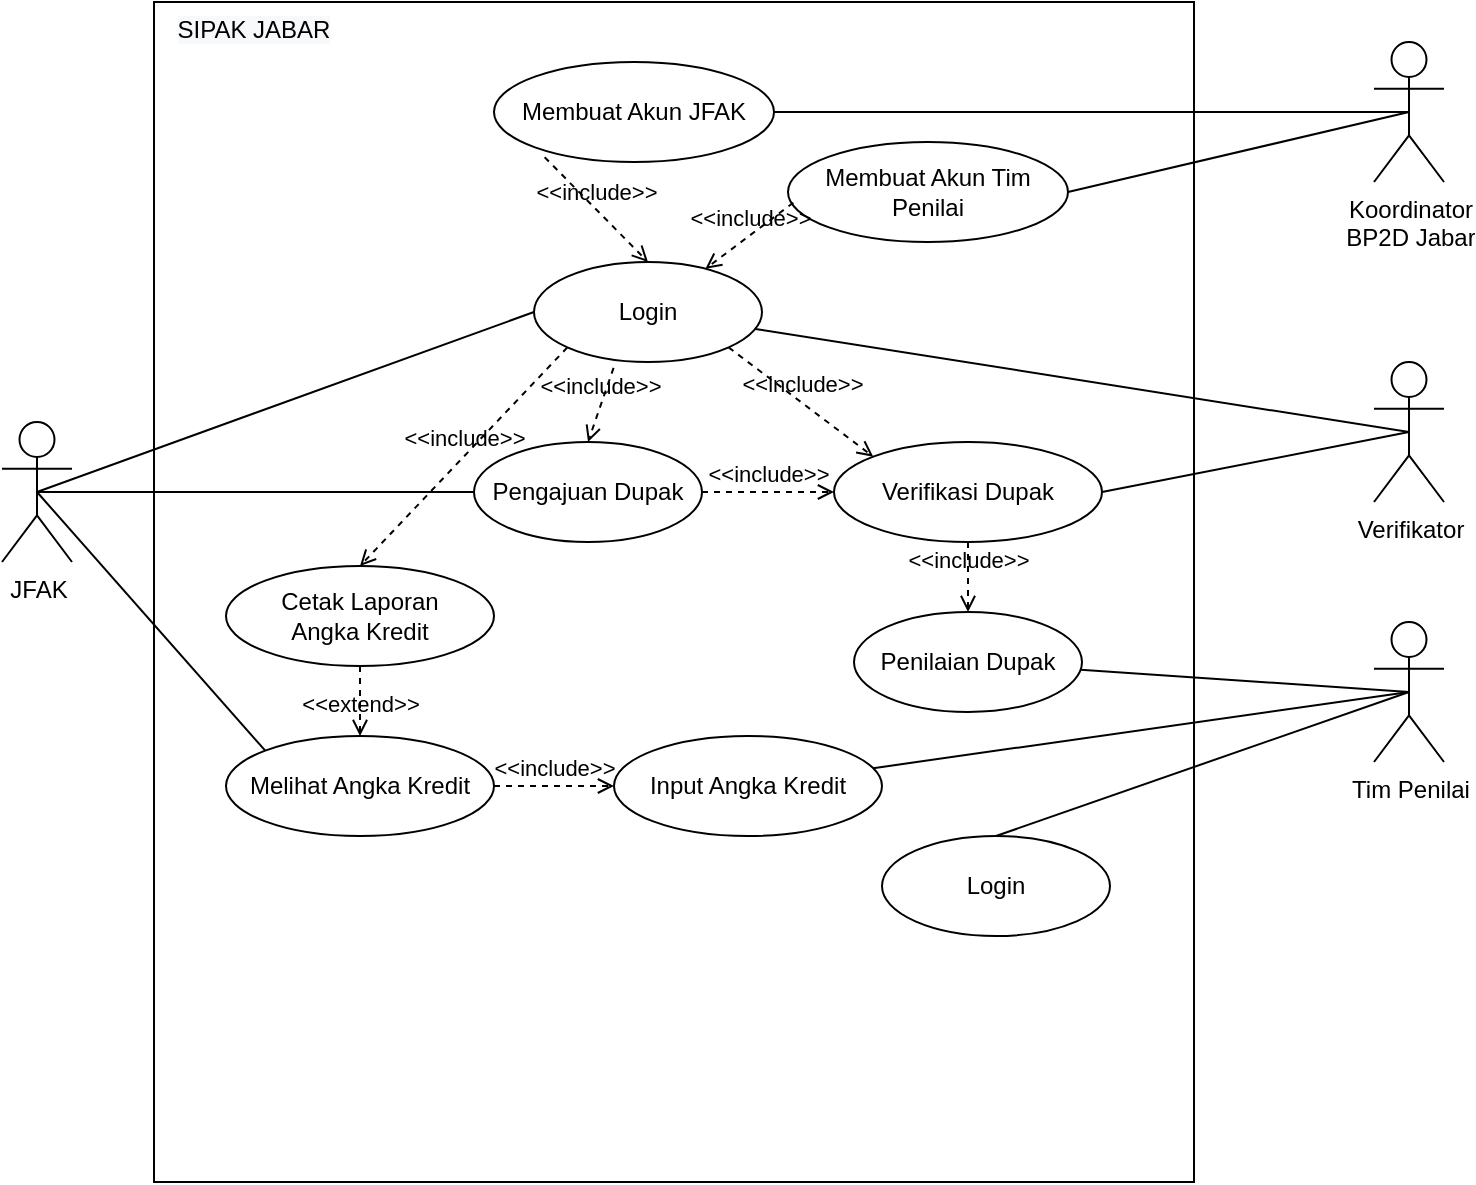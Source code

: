 <mxfile version="16.5.6" type="github">
  <diagram id="brVJHSIh_22UZP63rIWj" name="Page-1">
    <mxGraphModel dx="1354" dy="718" grid="1" gridSize="10" guides="1" tooltips="1" connect="1" arrows="1" fold="1" page="1" pageScale="1" pageWidth="850" pageHeight="1100" math="0" shadow="0">
      <root>
        <mxCell id="0" />
        <mxCell id="1" parent="0" />
        <mxCell id="-eWhun7Y_J__UqD2DUOM-1" value="" style="rounded=0;whiteSpace=wrap;html=1;" parent="1" vertex="1">
          <mxGeometry x="160" y="80" width="520" height="590" as="geometry" />
        </mxCell>
        <mxCell id="fws8fyCeU1E8JUEmyzG6-6" value="Pengajuan Dupak" style="ellipse;whiteSpace=wrap;html=1;" parent="-eWhun7Y_J__UqD2DUOM-1" vertex="1">
          <mxGeometry x="160" y="220" width="114" height="50" as="geometry" />
        </mxCell>
        <mxCell id="fws8fyCeU1E8JUEmyzG6-1" value="Membuat Akun Tim Penilai" style="ellipse;whiteSpace=wrap;html=1;" parent="-eWhun7Y_J__UqD2DUOM-1" vertex="1">
          <mxGeometry x="317" y="70" width="140" height="50" as="geometry" />
        </mxCell>
        <mxCell id="BSZ65BOgL_fXcgfbVmW7-6" value="Verifikasi Dupak" style="ellipse;whiteSpace=wrap;html=1;" parent="-eWhun7Y_J__UqD2DUOM-1" vertex="1">
          <mxGeometry x="340" y="220" width="134" height="50" as="geometry" />
        </mxCell>
        <mxCell id="BSZ65BOgL_fXcgfbVmW7-10" value="&amp;lt;&amp;lt;include&amp;gt;&amp;gt;" style="html=1;verticalAlign=bottom;labelBackgroundColor=none;endArrow=open;endFill=0;dashed=1;rounded=0;entryX=0;entryY=0.5;entryDx=0;entryDy=0;" parent="-eWhun7Y_J__UqD2DUOM-1" source="fws8fyCeU1E8JUEmyzG6-6" target="BSZ65BOgL_fXcgfbVmW7-6" edge="1">
          <mxGeometry width="160" relative="1" as="geometry">
            <mxPoint x="190" y="410" as="sourcePoint" />
            <mxPoint x="350" y="410" as="targetPoint" />
          </mxGeometry>
        </mxCell>
        <mxCell id="fws8fyCeU1E8JUEmyzG6-8" value="Penilaian Dupak" style="ellipse;whiteSpace=wrap;html=1;" parent="-eWhun7Y_J__UqD2DUOM-1" vertex="1">
          <mxGeometry x="350" y="305" width="114" height="50" as="geometry" />
        </mxCell>
        <mxCell id="BSZ65BOgL_fXcgfbVmW7-11" value="&amp;lt;&amp;lt;include&amp;gt;&amp;gt;" style="html=1;verticalAlign=bottom;labelBackgroundColor=none;endArrow=open;endFill=0;dashed=1;rounded=0;entryX=0.5;entryY=0;entryDx=0;entryDy=0;exitX=0.5;exitY=1;exitDx=0;exitDy=0;" parent="-eWhun7Y_J__UqD2DUOM-1" source="BSZ65BOgL_fXcgfbVmW7-6" target="fws8fyCeU1E8JUEmyzG6-8" edge="1">
          <mxGeometry width="160" relative="1" as="geometry">
            <mxPoint x="200.0" y="305" as="sourcePoint" />
            <mxPoint x="330.0" y="305" as="targetPoint" />
            <mxPoint as="offset" />
          </mxGeometry>
        </mxCell>
        <mxCell id="BSZ65BOgL_fXcgfbVmW7-15" value="Login" style="ellipse;whiteSpace=wrap;html=1;" parent="-eWhun7Y_J__UqD2DUOM-1" vertex="1">
          <mxGeometry x="190" y="130" width="114" height="50" as="geometry" />
        </mxCell>
        <mxCell id="BSZ65BOgL_fXcgfbVmW7-16" value="&amp;lt;&amp;lt;include&amp;gt;&amp;gt;" style="html=1;verticalAlign=bottom;labelBackgroundColor=none;endArrow=open;endFill=0;dashed=1;rounded=0;exitX=0.019;exitY=0.607;exitDx=0;exitDy=0;exitPerimeter=0;" parent="-eWhun7Y_J__UqD2DUOM-1" source="fws8fyCeU1E8JUEmyzG6-1" target="BSZ65BOgL_fXcgfbVmW7-15" edge="1">
          <mxGeometry width="160" relative="1" as="geometry">
            <mxPoint x="190" y="220" as="sourcePoint" />
            <mxPoint x="320" y="220" as="targetPoint" />
          </mxGeometry>
        </mxCell>
        <mxCell id="BSZ65BOgL_fXcgfbVmW7-21" value="&amp;lt;&amp;lt;include&amp;gt;&amp;gt;" style="html=1;verticalAlign=bottom;labelBackgroundColor=none;endArrow=open;endFill=0;dashed=1;rounded=0;entryX=0.5;entryY=0;entryDx=0;entryDy=0;exitX=0.349;exitY=1.059;exitDx=0;exitDy=0;exitPerimeter=0;" parent="-eWhun7Y_J__UqD2DUOM-1" source="BSZ65BOgL_fXcgfbVmW7-15" target="fws8fyCeU1E8JUEmyzG6-6" edge="1">
          <mxGeometry width="160" relative="1" as="geometry">
            <mxPoint x="188" y="290" as="sourcePoint" />
            <mxPoint x="317" y="290" as="targetPoint" />
          </mxGeometry>
        </mxCell>
        <mxCell id="BSZ65BOgL_fXcgfbVmW7-22" value="&amp;lt;&amp;lt;include&amp;gt;&amp;gt;" style="html=1;verticalAlign=bottom;labelBackgroundColor=none;endArrow=open;endFill=0;dashed=1;rounded=0;entryX=0;entryY=0;entryDx=0;entryDy=0;exitX=1;exitY=1;exitDx=0;exitDy=0;" parent="-eWhun7Y_J__UqD2DUOM-1" source="BSZ65BOgL_fXcgfbVmW7-15" target="BSZ65BOgL_fXcgfbVmW7-6" edge="1">
          <mxGeometry width="160" relative="1" as="geometry">
            <mxPoint x="147" y="190" as="sourcePoint" />
            <mxPoint x="147" y="230" as="targetPoint" />
          </mxGeometry>
        </mxCell>
        <mxCell id="BSZ65BOgL_fXcgfbVmW7-3" value="Input Angka Kredit" style="ellipse;whiteSpace=wrap;html=1;" parent="-eWhun7Y_J__UqD2DUOM-1" vertex="1">
          <mxGeometry x="230" y="367" width="134" height="50" as="geometry" />
        </mxCell>
        <mxCell id="-eWhun7Y_J__UqD2DUOM-10" value="Membuat Akun JFAK" style="ellipse;whiteSpace=wrap;html=1;" parent="-eWhun7Y_J__UqD2DUOM-1" vertex="1">
          <mxGeometry x="170" y="30" width="140" height="50" as="geometry" />
        </mxCell>
        <mxCell id="BSZ65BOgL_fXcgfbVmW7-17" value="&amp;lt;&amp;lt;include&amp;gt;&amp;gt;" style="html=1;verticalAlign=bottom;labelBackgroundColor=none;endArrow=open;endFill=0;dashed=1;rounded=0;exitX=0.181;exitY=0.952;exitDx=0;exitDy=0;entryX=0.5;entryY=0;entryDx=0;entryDy=0;exitPerimeter=0;" parent="-eWhun7Y_J__UqD2DUOM-1" source="-eWhun7Y_J__UqD2DUOM-10" target="BSZ65BOgL_fXcgfbVmW7-15" edge="1">
          <mxGeometry width="160" relative="1" as="geometry">
            <mxPoint x="327.66" y="190.35" as="sourcePoint" />
            <mxPoint x="199.876" y="186.649" as="targetPoint" />
          </mxGeometry>
        </mxCell>
        <mxCell id="HHIuylqrPV4Oy5eiKy7V-16" value="Login" style="ellipse;whiteSpace=wrap;html=1;" vertex="1" parent="-eWhun7Y_J__UqD2DUOM-1">
          <mxGeometry x="364" y="417" width="114" height="50" as="geometry" />
        </mxCell>
        <mxCell id="HHIuylqrPV4Oy5eiKy7V-17" value="&amp;lt;&amp;lt;include&amp;gt;&amp;gt;" style="html=1;verticalAlign=bottom;labelBackgroundColor=none;endArrow=open;endFill=0;dashed=1;rounded=0;entryX=0.5;entryY=0;entryDx=0;entryDy=0;exitX=0;exitY=1;exitDx=0;exitDy=0;" edge="1" parent="-eWhun7Y_J__UqD2DUOM-1" source="BSZ65BOgL_fXcgfbVmW7-15" target="BSZ65BOgL_fXcgfbVmW7-8">
          <mxGeometry width="160" relative="1" as="geometry">
            <mxPoint x="239.786" y="192.95" as="sourcePoint" />
            <mxPoint x="227.0" y="230" as="targetPoint" />
          </mxGeometry>
        </mxCell>
        <mxCell id="BSZ65BOgL_fXcgfbVmW7-8" value="Cetak Laporan&lt;br&gt;Angka Kredit" style="ellipse;whiteSpace=wrap;html=1;" parent="-eWhun7Y_J__UqD2DUOM-1" vertex="1">
          <mxGeometry x="36" y="282" width="134" height="50" as="geometry" />
        </mxCell>
        <mxCell id="BSZ65BOgL_fXcgfbVmW7-2" value="Melihat Angka Kredit" style="ellipse;whiteSpace=wrap;html=1;" parent="-eWhun7Y_J__UqD2DUOM-1" vertex="1">
          <mxGeometry x="36" y="367" width="134" height="50" as="geometry" />
        </mxCell>
        <mxCell id="BSZ65BOgL_fXcgfbVmW7-9" value="&amp;lt;&amp;lt;extend&amp;gt;&amp;gt;" style="html=1;verticalAlign=bottom;labelBackgroundColor=none;endArrow=open;endFill=0;dashed=1;rounded=0;" parent="-eWhun7Y_J__UqD2DUOM-1" source="BSZ65BOgL_fXcgfbVmW7-8" target="BSZ65BOgL_fXcgfbVmW7-2" edge="1">
          <mxGeometry x="0.6" width="160" relative="1" as="geometry">
            <mxPoint x="133" y="330" as="sourcePoint" />
            <mxPoint x="340" y="570" as="targetPoint" />
            <mxPoint as="offset" />
          </mxGeometry>
        </mxCell>
        <mxCell id="BSZ65BOgL_fXcgfbVmW7-13" value="&amp;lt;&amp;lt;include&amp;gt;&amp;gt;" style="html=1;verticalAlign=bottom;labelBackgroundColor=none;endArrow=open;endFill=0;dashed=1;rounded=0;entryX=0;entryY=0.5;entryDx=0;entryDy=0;" parent="-eWhun7Y_J__UqD2DUOM-1" source="BSZ65BOgL_fXcgfbVmW7-2" target="BSZ65BOgL_fXcgfbVmW7-3" edge="1">
          <mxGeometry width="160" relative="1" as="geometry">
            <mxPoint x="200" y="305" as="sourcePoint" />
            <mxPoint x="330" y="305" as="targetPoint" />
          </mxGeometry>
        </mxCell>
        <mxCell id="-eWhun7Y_J__UqD2DUOM-2" value="&lt;span style=&quot;color: rgb(0 , 0 , 0) ; font-family: &amp;#34;helvetica&amp;#34; ; font-size: 12px ; font-style: normal ; font-weight: 400 ; letter-spacing: normal ; text-indent: 0px ; text-transform: none ; word-spacing: 0px ; background-color: rgb(248 , 249 , 250) ; display: inline ; float: none&quot;&gt;SIPAK JABAR&lt;/span&gt;" style="text;whiteSpace=wrap;html=1;align=center;" parent="-eWhun7Y_J__UqD2DUOM-1" vertex="1">
          <mxGeometry width="100" height="30" as="geometry" />
        </mxCell>
        <mxCell id="-eWhun7Y_J__UqD2DUOM-3" value="JFAK" style="shape=umlActor;verticalLabelPosition=bottom;verticalAlign=top;html=1;outlineConnect=0;" parent="1" vertex="1">
          <mxGeometry x="84" y="290" width="35" height="70" as="geometry" />
        </mxCell>
        <mxCell id="-eWhun7Y_J__UqD2DUOM-7" value="Tim Penilai" style="shape=umlActor;verticalLabelPosition=bottom;verticalAlign=top;html=1;outlineConnect=0;" parent="1" vertex="1">
          <mxGeometry x="770" y="390" width="35" height="70" as="geometry" />
        </mxCell>
        <mxCell id="-eWhun7Y_J__UqD2DUOM-9" value="Koordinator&lt;br&gt;BP2D Jabar" style="shape=umlActor;verticalLabelPosition=bottom;verticalAlign=top;html=1;outlineConnect=0;" parent="1" vertex="1">
          <mxGeometry x="770" y="100" width="35" height="70" as="geometry" />
        </mxCell>
        <mxCell id="fws8fyCeU1E8JUEmyzG6-2" value="" style="endArrow=none;html=1;rounded=0;exitX=0.5;exitY=0.5;exitDx=0;exitDy=0;exitPerimeter=0;entryX=1;entryY=0.5;entryDx=0;entryDy=0;" parent="1" source="-eWhun7Y_J__UqD2DUOM-9" target="-eWhun7Y_J__UqD2DUOM-10" edge="1">
          <mxGeometry width="50" height="50" relative="1" as="geometry">
            <mxPoint x="398" y="140" as="sourcePoint" />
            <mxPoint x="448" y="90" as="targetPoint" />
          </mxGeometry>
        </mxCell>
        <mxCell id="fws8fyCeU1E8JUEmyzG6-3" value="" style="endArrow=none;html=1;rounded=0;exitX=0.5;exitY=0.5;exitDx=0;exitDy=0;exitPerimeter=0;entryX=1;entryY=0.5;entryDx=0;entryDy=0;" parent="1" source="-eWhun7Y_J__UqD2DUOM-9" target="fws8fyCeU1E8JUEmyzG6-1" edge="1">
          <mxGeometry width="50" height="50" relative="1" as="geometry">
            <mxPoint x="745.5" y="265" as="sourcePoint" />
            <mxPoint x="498" y="265" as="targetPoint" />
          </mxGeometry>
        </mxCell>
        <mxCell id="fws8fyCeU1E8JUEmyzG6-7" value="" style="endArrow=none;html=1;rounded=0;exitX=0;exitY=0.5;exitDx=0;exitDy=0;entryX=0.5;entryY=0.5;entryDx=0;entryDy=0;entryPerimeter=0;" parent="1" source="fws8fyCeU1E8JUEmyzG6-6" target="-eWhun7Y_J__UqD2DUOM-3" edge="1">
          <mxGeometry width="50" height="50" relative="1" as="geometry">
            <mxPoint x="393" y="375" as="sourcePoint" />
            <mxPoint x="111.5" y="435" as="targetPoint" />
          </mxGeometry>
        </mxCell>
        <mxCell id="fws8fyCeU1E8JUEmyzG6-9" value="" style="endArrow=none;html=1;rounded=0;exitX=0.5;exitY=0.5;exitDx=0;exitDy=0;exitPerimeter=0;" parent="1" source="-eWhun7Y_J__UqD2DUOM-7" target="fws8fyCeU1E8JUEmyzG6-8" edge="1">
          <mxGeometry width="50" height="50" relative="1" as="geometry">
            <mxPoint x="276" y="455" as="sourcePoint" />
            <mxPoint x="111.5" y="435" as="targetPoint" />
          </mxGeometry>
        </mxCell>
        <mxCell id="BSZ65BOgL_fXcgfbVmW7-1" value="Verifikator" style="shape=umlActor;verticalLabelPosition=bottom;verticalAlign=top;html=1;outlineConnect=0;" parent="1" vertex="1">
          <mxGeometry x="770" y="260" width="35" height="70" as="geometry" />
        </mxCell>
        <mxCell id="BSZ65BOgL_fXcgfbVmW7-4" value="" style="endArrow=none;html=1;rounded=0;exitX=0.5;exitY=0.5;exitDx=0;exitDy=0;exitPerimeter=0;" parent="1" source="-eWhun7Y_J__UqD2DUOM-7" target="BSZ65BOgL_fXcgfbVmW7-3" edge="1">
          <mxGeometry width="50" height="50" relative="1" as="geometry">
            <mxPoint x="747.5" y="435" as="sourcePoint" />
            <mxPoint x="605.877" y="397.862" as="targetPoint" />
          </mxGeometry>
        </mxCell>
        <mxCell id="BSZ65BOgL_fXcgfbVmW7-5" value="" style="endArrow=none;html=1;rounded=0;exitX=0;exitY=0;exitDx=0;exitDy=0;entryX=0.5;entryY=0.5;entryDx=0;entryDy=0;entryPerimeter=0;" parent="1" source="BSZ65BOgL_fXcgfbVmW7-2" target="-eWhun7Y_J__UqD2DUOM-3" edge="1">
          <mxGeometry width="50" height="50" relative="1" as="geometry">
            <mxPoint x="246" y="385" as="sourcePoint" />
            <mxPoint x="111.5" y="435" as="targetPoint" />
          </mxGeometry>
        </mxCell>
        <mxCell id="BSZ65BOgL_fXcgfbVmW7-7" value="" style="endArrow=none;html=1;rounded=0;exitX=0.5;exitY=0.5;exitDx=0;exitDy=0;exitPerimeter=0;entryX=1;entryY=0.5;entryDx=0;entryDy=0;" parent="1" source="BSZ65BOgL_fXcgfbVmW7-1" target="BSZ65BOgL_fXcgfbVmW7-6" edge="1">
          <mxGeometry width="50" height="50" relative="1" as="geometry">
            <mxPoint x="747.5" y="255" as="sourcePoint" />
            <mxPoint x="545.671" y="286.581" as="targetPoint" />
          </mxGeometry>
        </mxCell>
        <mxCell id="BSZ65BOgL_fXcgfbVmW7-18" value="" style="endArrow=none;html=1;rounded=0;entryX=0.5;entryY=0.5;entryDx=0;entryDy=0;entryPerimeter=0;exitX=0;exitY=0.5;exitDx=0;exitDy=0;" parent="1" source="BSZ65BOgL_fXcgfbVmW7-15" target="-eWhun7Y_J__UqD2DUOM-3" edge="1">
          <mxGeometry width="50" height="50" relative="1" as="geometry">
            <mxPoint x="296.543" y="402.611" as="sourcePoint" />
            <mxPoint x="111.5" y="435" as="targetPoint" />
          </mxGeometry>
        </mxCell>
        <mxCell id="BSZ65BOgL_fXcgfbVmW7-20" value="" style="endArrow=none;html=1;rounded=0;exitX=0.5;exitY=0.5;exitDx=0;exitDy=0;exitPerimeter=0;" parent="1" source="BSZ65BOgL_fXcgfbVmW7-1" target="BSZ65BOgL_fXcgfbVmW7-15" edge="1">
          <mxGeometry width="50" height="50" relative="1" as="geometry">
            <mxPoint x="740" y="420" as="sourcePoint" />
            <mxPoint x="111.5" y="335" as="targetPoint" />
          </mxGeometry>
        </mxCell>
        <mxCell id="HHIuylqrPV4Oy5eiKy7V-18" value="" style="endArrow=none;html=1;rounded=0;exitX=0.5;exitY=0.5;exitDx=0;exitDy=0;exitPerimeter=0;entryX=0.5;entryY=0;entryDx=0;entryDy=0;" edge="1" parent="1" source="-eWhun7Y_J__UqD2DUOM-7" target="HHIuylqrPV4Oy5eiKy7V-16">
          <mxGeometry width="50" height="50" relative="1" as="geometry">
            <mxPoint x="740" y="430" as="sourcePoint" />
            <mxPoint x="528.175" y="471.804" as="targetPoint" />
          </mxGeometry>
        </mxCell>
      </root>
    </mxGraphModel>
  </diagram>
</mxfile>
